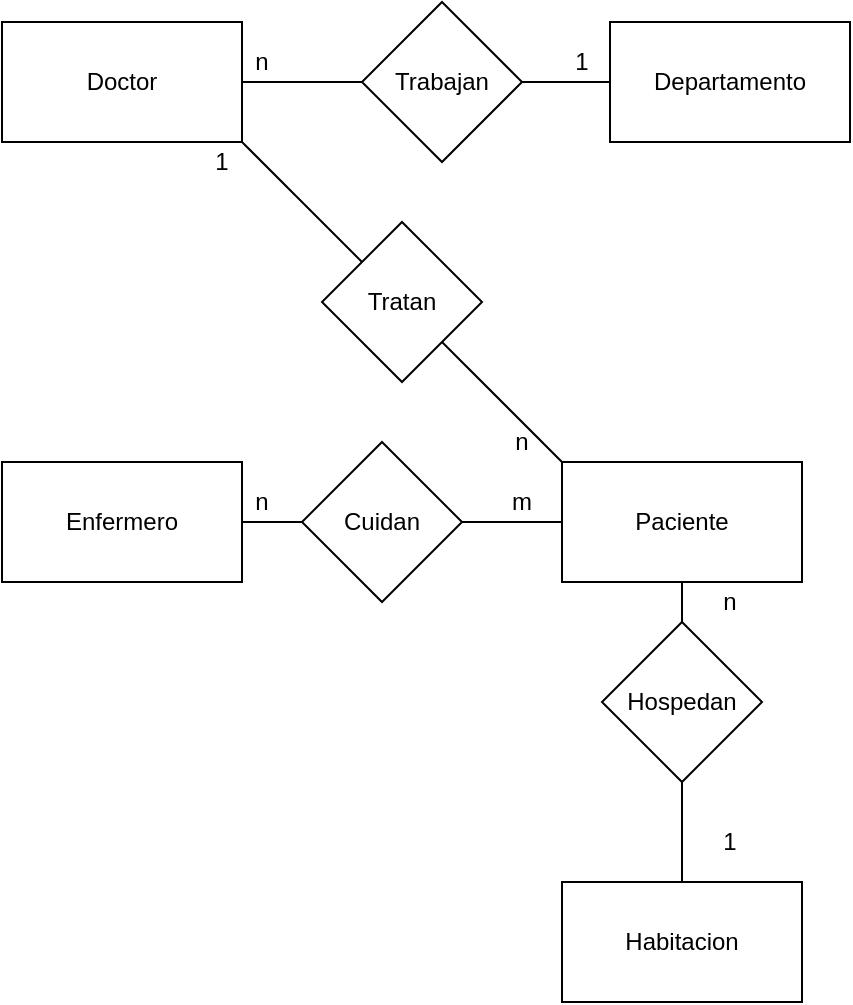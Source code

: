 <mxfile version="13.9.9" type="device"><diagram id="tG3JCzdlX8ByVdbEiMar" name="Página-1"><mxGraphModel dx="852" dy="534" grid="1" gridSize="10" guides="1" tooltips="1" connect="1" arrows="1" fold="1" page="1" pageScale="1" pageWidth="827" pageHeight="1169" math="0" shadow="0"><root><mxCell id="0"/><mxCell id="1" parent="0"/><mxCell id="FhMWny-4jNzh4khuWdzy-1" value="" style="rounded=0;whiteSpace=wrap;html=1;" vertex="1" parent="1"><mxGeometry x="50" y="110" width="120" height="60" as="geometry"/></mxCell><mxCell id="FhMWny-4jNzh4khuWdzy-2" value="" style="rounded=0;whiteSpace=wrap;html=1;" vertex="1" parent="1"><mxGeometry x="50" y="330" width="120" height="60" as="geometry"/></mxCell><mxCell id="FhMWny-4jNzh4khuWdzy-3" value="" style="rounded=0;whiteSpace=wrap;html=1;" vertex="1" parent="1"><mxGeometry x="330" y="540" width="120" height="60" as="geometry"/></mxCell><mxCell id="FhMWny-4jNzh4khuWdzy-4" value="" style="rounded=0;whiteSpace=wrap;html=1;" vertex="1" parent="1"><mxGeometry x="354" y="110" width="120" height="60" as="geometry"/></mxCell><mxCell id="FhMWny-4jNzh4khuWdzy-5" value="" style="rounded=0;whiteSpace=wrap;html=1;" vertex="1" parent="1"><mxGeometry x="330" y="330" width="120" height="60" as="geometry"/></mxCell><mxCell id="FhMWny-4jNzh4khuWdzy-6" value="Doctor" style="text;html=1;strokeColor=none;fillColor=none;align=center;verticalAlign=middle;whiteSpace=wrap;rounded=0;" vertex="1" parent="1"><mxGeometry x="90" y="130" width="40" height="20" as="geometry"/></mxCell><mxCell id="FhMWny-4jNzh4khuWdzy-13" value="Departamento" style="text;html=1;strokeColor=none;fillColor=none;align=center;verticalAlign=middle;whiteSpace=wrap;rounded=0;" vertex="1" parent="1"><mxGeometry x="394" y="130" width="40" height="20" as="geometry"/></mxCell><mxCell id="FhMWny-4jNzh4khuWdzy-14" value="Enfermero" style="text;html=1;strokeColor=none;fillColor=none;align=center;verticalAlign=middle;whiteSpace=wrap;rounded=0;" vertex="1" parent="1"><mxGeometry x="90" y="350" width="40" height="20" as="geometry"/></mxCell><mxCell id="FhMWny-4jNzh4khuWdzy-17" value="Paciente" style="text;html=1;strokeColor=none;fillColor=none;align=center;verticalAlign=middle;whiteSpace=wrap;rounded=0;" vertex="1" parent="1"><mxGeometry x="370" y="350" width="40" height="20" as="geometry"/></mxCell><mxCell id="FhMWny-4jNzh4khuWdzy-18" value="Habitacion" style="text;html=1;strokeColor=none;fillColor=none;align=center;verticalAlign=middle;whiteSpace=wrap;rounded=0;" vertex="1" parent="1"><mxGeometry x="370" y="560" width="40" height="20" as="geometry"/></mxCell><mxCell id="FhMWny-4jNzh4khuWdzy-20" value="1" style="text;html=1;strokeColor=none;fillColor=none;align=center;verticalAlign=middle;whiteSpace=wrap;rounded=0;" vertex="1" parent="1"><mxGeometry x="320" y="120" width="40" height="20" as="geometry"/></mxCell><mxCell id="FhMWny-4jNzh4khuWdzy-23" value="1" style="text;html=1;strokeColor=none;fillColor=none;align=center;verticalAlign=middle;whiteSpace=wrap;rounded=0;" vertex="1" parent="1"><mxGeometry x="140" y="170" width="40" height="20" as="geometry"/></mxCell><mxCell id="FhMWny-4jNzh4khuWdzy-24" value="1" style="text;html=1;strokeColor=none;fillColor=none;align=center;verticalAlign=middle;whiteSpace=wrap;rounded=0;" vertex="1" parent="1"><mxGeometry x="394" y="510" width="40" height="20" as="geometry"/></mxCell><mxCell id="FhMWny-4jNzh4khuWdzy-25" value="" style="rhombus;whiteSpace=wrap;html=1;" vertex="1" parent="1"><mxGeometry x="210" y="210" width="80" height="80" as="geometry"/></mxCell><mxCell id="FhMWny-4jNzh4khuWdzy-27" value="" style="rhombus;whiteSpace=wrap;html=1;" vertex="1" parent="1"><mxGeometry x="230" y="100" width="80" height="80" as="geometry"/></mxCell><mxCell id="FhMWny-4jNzh4khuWdzy-28" value="" style="rhombus;whiteSpace=wrap;html=1;" vertex="1" parent="1"><mxGeometry x="200" y="320" width="80" height="80" as="geometry"/></mxCell><mxCell id="FhMWny-4jNzh4khuWdzy-29" value="" style="rhombus;whiteSpace=wrap;html=1;" vertex="1" parent="1"><mxGeometry x="350" y="410" width="80" height="80" as="geometry"/></mxCell><mxCell id="FhMWny-4jNzh4khuWdzy-31" value="Trabajan" style="text;html=1;strokeColor=none;fillColor=none;align=center;verticalAlign=middle;whiteSpace=wrap;rounded=0;" vertex="1" parent="1"><mxGeometry x="250" y="130" width="40" height="20" as="geometry"/></mxCell><mxCell id="FhMWny-4jNzh4khuWdzy-34" value="Tratan" style="text;html=1;strokeColor=none;fillColor=none;align=center;verticalAlign=middle;whiteSpace=wrap;rounded=0;" vertex="1" parent="1"><mxGeometry x="230" y="240" width="40" height="20" as="geometry"/></mxCell><mxCell id="FhMWny-4jNzh4khuWdzy-35" value="Cuidan" style="text;html=1;strokeColor=none;fillColor=none;align=center;verticalAlign=middle;whiteSpace=wrap;rounded=0;" vertex="1" parent="1"><mxGeometry x="220" y="350" width="40" height="20" as="geometry"/></mxCell><mxCell id="FhMWny-4jNzh4khuWdzy-38" value="Hospedan" style="text;html=1;strokeColor=none;fillColor=none;align=center;verticalAlign=middle;whiteSpace=wrap;rounded=0;" vertex="1" parent="1"><mxGeometry x="370" y="440" width="40" height="20" as="geometry"/></mxCell><mxCell id="FhMWny-4jNzh4khuWdzy-39" value="n" style="text;html=1;strokeColor=none;fillColor=none;align=center;verticalAlign=middle;whiteSpace=wrap;rounded=0;" vertex="1" parent="1"><mxGeometry x="160" y="340" width="40" height="20" as="geometry"/></mxCell><mxCell id="FhMWny-4jNzh4khuWdzy-41" value="n" style="text;html=1;strokeColor=none;fillColor=none;align=center;verticalAlign=middle;whiteSpace=wrap;rounded=0;" vertex="1" parent="1"><mxGeometry x="160" y="120" width="40" height="20" as="geometry"/></mxCell><mxCell id="FhMWny-4jNzh4khuWdzy-42" value="n" style="text;html=1;strokeColor=none;fillColor=none;align=center;verticalAlign=middle;whiteSpace=wrap;rounded=0;" vertex="1" parent="1"><mxGeometry x="290" y="310" width="40" height="20" as="geometry"/></mxCell><mxCell id="FhMWny-4jNzh4khuWdzy-43" value="n" style="text;html=1;strokeColor=none;fillColor=none;align=center;verticalAlign=middle;whiteSpace=wrap;rounded=0;" vertex="1" parent="1"><mxGeometry x="394" y="390" width="40" height="20" as="geometry"/></mxCell><mxCell id="FhMWny-4jNzh4khuWdzy-46" value="m" style="text;html=1;strokeColor=none;fillColor=none;align=center;verticalAlign=middle;whiteSpace=wrap;rounded=0;" vertex="1" parent="1"><mxGeometry x="290" y="340" width="40" height="20" as="geometry"/></mxCell><mxCell id="FhMWny-4jNzh4khuWdzy-47" value="" style="endArrow=none;html=1;exitX=0.25;exitY=1;exitDx=0;exitDy=0;" edge="1" parent="1" source="FhMWny-4jNzh4khuWdzy-39"><mxGeometry width="50" height="50" relative="1" as="geometry"><mxPoint x="390" y="370" as="sourcePoint"/><mxPoint x="200" y="360" as="targetPoint"/></mxGeometry></mxCell><mxCell id="FhMWny-4jNzh4khuWdzy-50" value="" style="endArrow=none;html=1;exitX=1;exitY=0.5;exitDx=0;exitDy=0;entryX=0;entryY=0.5;entryDx=0;entryDy=0;" edge="1" parent="1" source="FhMWny-4jNzh4khuWdzy-27" target="FhMWny-4jNzh4khuWdzy-4"><mxGeometry width="50" height="50" relative="1" as="geometry"><mxPoint x="390" y="370" as="sourcePoint"/><mxPoint x="350" y="180" as="targetPoint"/></mxGeometry></mxCell><mxCell id="FhMWny-4jNzh4khuWdzy-51" value="" style="endArrow=none;html=1;entryX=0.25;entryY=1;entryDx=0;entryDy=0;exitX=0;exitY=0.5;exitDx=0;exitDy=0;" edge="1" parent="1" source="FhMWny-4jNzh4khuWdzy-27" target="FhMWny-4jNzh4khuWdzy-41"><mxGeometry width="50" height="50" relative="1" as="geometry"><mxPoint x="390" y="370" as="sourcePoint"/><mxPoint x="440" y="320" as="targetPoint"/></mxGeometry></mxCell><mxCell id="FhMWny-4jNzh4khuWdzy-52" value="" style="endArrow=none;html=1;entryX=0.75;entryY=0;entryDx=0;entryDy=0;exitX=0;exitY=0;exitDx=0;exitDy=0;" edge="1" parent="1" source="FhMWny-4jNzh4khuWdzy-25" target="FhMWny-4jNzh4khuWdzy-23"><mxGeometry width="50" height="50" relative="1" as="geometry"><mxPoint x="390" y="370" as="sourcePoint"/><mxPoint x="440" y="320" as="targetPoint"/></mxGeometry></mxCell><mxCell id="FhMWny-4jNzh4khuWdzy-53" value="" style="endArrow=none;html=1;exitX=1;exitY=1;exitDx=0;exitDy=0;" edge="1" parent="1" source="FhMWny-4jNzh4khuWdzy-42" target="FhMWny-4jNzh4khuWdzy-25"><mxGeometry width="50" height="50" relative="1" as="geometry"><mxPoint x="390" y="370" as="sourcePoint"/><mxPoint x="440" y="320" as="targetPoint"/></mxGeometry></mxCell><mxCell id="FhMWny-4jNzh4khuWdzy-54" value="" style="endArrow=none;html=1;exitX=1;exitY=0.5;exitDx=0;exitDy=0;entryX=1;entryY=1;entryDx=0;entryDy=0;" edge="1" parent="1" source="FhMWny-4jNzh4khuWdzy-28" target="FhMWny-4jNzh4khuWdzy-46"><mxGeometry width="50" height="50" relative="1" as="geometry"><mxPoint x="390" y="370" as="sourcePoint"/><mxPoint x="440" y="320" as="targetPoint"/></mxGeometry></mxCell><mxCell id="FhMWny-4jNzh4khuWdzy-55" value="" style="endArrow=none;html=1;entryX=0.5;entryY=0;entryDx=0;entryDy=0;exitX=0.5;exitY=1;exitDx=0;exitDy=0;" edge="1" parent="1" source="FhMWny-4jNzh4khuWdzy-5" target="FhMWny-4jNzh4khuWdzy-29"><mxGeometry width="50" height="50" relative="1" as="geometry"><mxPoint x="390" y="370" as="sourcePoint"/><mxPoint x="440" y="320" as="targetPoint"/></mxGeometry></mxCell><mxCell id="FhMWny-4jNzh4khuWdzy-56" value="" style="endArrow=none;html=1;" edge="1" parent="1" target="FhMWny-4jNzh4khuWdzy-3"><mxGeometry width="50" height="50" relative="1" as="geometry"><mxPoint x="390" y="490" as="sourcePoint"/><mxPoint x="440" y="320" as="targetPoint"/></mxGeometry></mxCell></root></mxGraphModel></diagram></mxfile>